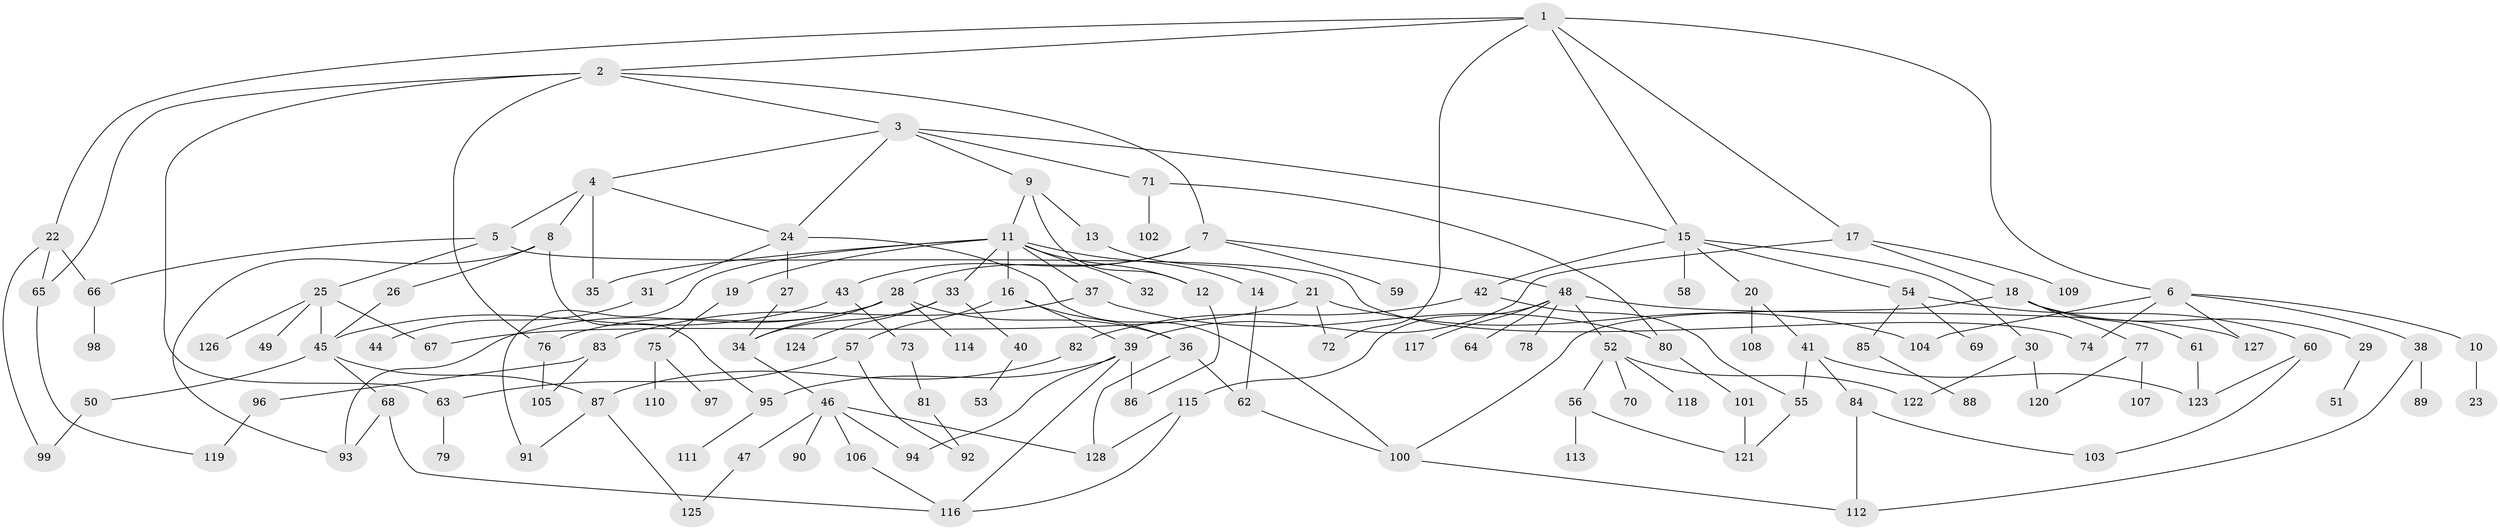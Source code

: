 // coarse degree distribution, {6: 0.07792207792207792, 5: 0.06493506493506493, 4: 0.16883116883116883, 7: 0.025974025974025976, 2: 0.3116883116883117, 8: 0.025974025974025976, 3: 0.18181818181818182, 1: 0.14285714285714285}
// Generated by graph-tools (version 1.1) at 2025/48/03/04/25 22:48:51]
// undirected, 128 vertices, 177 edges
graph export_dot {
  node [color=gray90,style=filled];
  1;
  2;
  3;
  4;
  5;
  6;
  7;
  8;
  9;
  10;
  11;
  12;
  13;
  14;
  15;
  16;
  17;
  18;
  19;
  20;
  21;
  22;
  23;
  24;
  25;
  26;
  27;
  28;
  29;
  30;
  31;
  32;
  33;
  34;
  35;
  36;
  37;
  38;
  39;
  40;
  41;
  42;
  43;
  44;
  45;
  46;
  47;
  48;
  49;
  50;
  51;
  52;
  53;
  54;
  55;
  56;
  57;
  58;
  59;
  60;
  61;
  62;
  63;
  64;
  65;
  66;
  67;
  68;
  69;
  70;
  71;
  72;
  73;
  74;
  75;
  76;
  77;
  78;
  79;
  80;
  81;
  82;
  83;
  84;
  85;
  86;
  87;
  88;
  89;
  90;
  91;
  92;
  93;
  94;
  95;
  96;
  97;
  98;
  99;
  100;
  101;
  102;
  103;
  104;
  105;
  106;
  107;
  108;
  109;
  110;
  111;
  112;
  113;
  114;
  115;
  116;
  117;
  118;
  119;
  120;
  121;
  122;
  123;
  124;
  125;
  126;
  127;
  128;
  1 -- 2;
  1 -- 6;
  1 -- 17;
  1 -- 22;
  1 -- 72;
  1 -- 15;
  2 -- 3;
  2 -- 7;
  2 -- 63;
  2 -- 65;
  2 -- 76;
  3 -- 4;
  3 -- 9;
  3 -- 15;
  3 -- 24;
  3 -- 71;
  4 -- 5;
  4 -- 8;
  4 -- 24;
  4 -- 35;
  5 -- 25;
  5 -- 66;
  5 -- 74;
  6 -- 10;
  6 -- 38;
  6 -- 74;
  6 -- 104;
  6 -- 127;
  7 -- 28;
  7 -- 43;
  7 -- 48;
  7 -- 59;
  8 -- 26;
  8 -- 93;
  8 -- 95;
  9 -- 11;
  9 -- 13;
  9 -- 12;
  10 -- 23;
  11 -- 12;
  11 -- 14;
  11 -- 16;
  11 -- 19;
  11 -- 32;
  11 -- 33;
  11 -- 35;
  11 -- 37;
  11 -- 91;
  12 -- 86;
  13 -- 21;
  14 -- 62;
  15 -- 20;
  15 -- 30;
  15 -- 42;
  15 -- 54;
  15 -- 58;
  16 -- 36;
  16 -- 39;
  16 -- 57;
  17 -- 18;
  17 -- 109;
  17 -- 39;
  18 -- 29;
  18 -- 61;
  18 -- 77;
  18 -- 100;
  19 -- 75;
  20 -- 41;
  20 -- 108;
  21 -- 104;
  21 -- 67;
  21 -- 72;
  22 -- 66;
  22 -- 99;
  22 -- 65;
  24 -- 27;
  24 -- 31;
  24 -- 100;
  25 -- 49;
  25 -- 67;
  25 -- 126;
  25 -- 45;
  26 -- 45;
  27 -- 34;
  28 -- 34;
  28 -- 93;
  28 -- 114;
  28 -- 36;
  28 -- 76;
  29 -- 51;
  30 -- 122;
  30 -- 120;
  31 -- 44;
  33 -- 40;
  33 -- 124;
  33 -- 34;
  34 -- 46;
  36 -- 62;
  36 -- 128;
  37 -- 83;
  37 -- 80;
  38 -- 89;
  38 -- 112;
  39 -- 94;
  39 -- 95;
  39 -- 116;
  39 -- 86;
  40 -- 53;
  41 -- 84;
  41 -- 123;
  41 -- 55;
  42 -- 55;
  42 -- 82;
  43 -- 73;
  43 -- 45;
  45 -- 50;
  45 -- 68;
  45 -- 87;
  46 -- 47;
  46 -- 90;
  46 -- 106;
  46 -- 94;
  46 -- 128;
  47 -- 125;
  48 -- 52;
  48 -- 64;
  48 -- 78;
  48 -- 115;
  48 -- 117;
  48 -- 127;
  50 -- 99;
  52 -- 56;
  52 -- 70;
  52 -- 118;
  52 -- 122;
  54 -- 60;
  54 -- 69;
  54 -- 85;
  55 -- 121;
  56 -- 113;
  56 -- 121;
  57 -- 92;
  57 -- 63;
  60 -- 123;
  60 -- 103;
  61 -- 123;
  62 -- 100;
  63 -- 79;
  65 -- 119;
  66 -- 98;
  68 -- 116;
  68 -- 93;
  71 -- 80;
  71 -- 102;
  73 -- 81;
  75 -- 97;
  75 -- 110;
  76 -- 105;
  77 -- 107;
  77 -- 120;
  80 -- 101;
  81 -- 92;
  82 -- 87;
  83 -- 96;
  83 -- 105;
  84 -- 103;
  84 -- 112;
  85 -- 88;
  87 -- 91;
  87 -- 125;
  95 -- 111;
  96 -- 119;
  100 -- 112;
  101 -- 121;
  106 -- 116;
  115 -- 128;
  115 -- 116;
}
